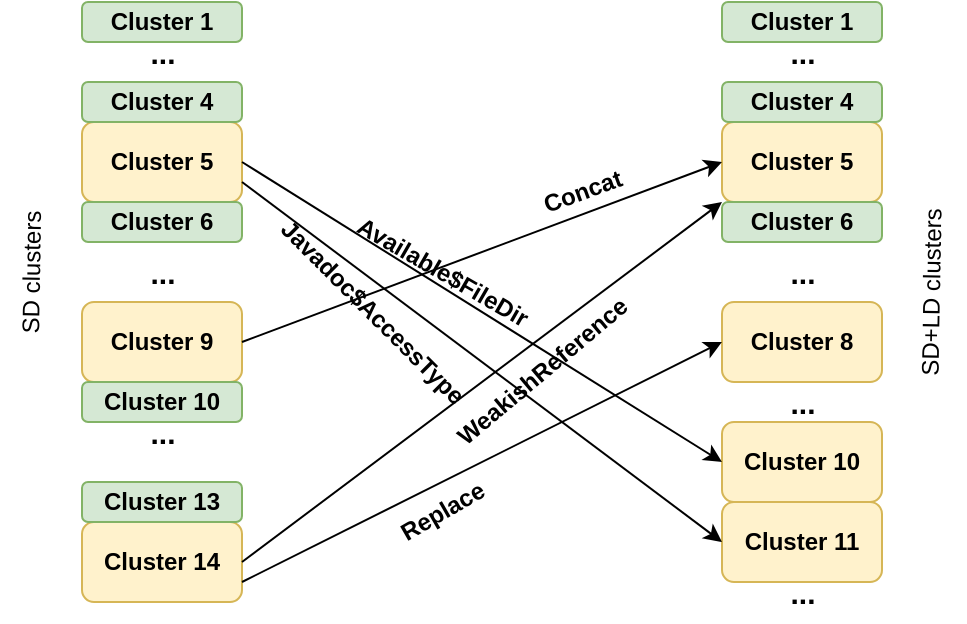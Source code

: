 <mxfile version="23.1.8" type="device">
  <diagram name="Page-1" id="MYz7RTz76ZWnWLzcMZw5">
    <mxGraphModel dx="794" dy="420" grid="1" gridSize="10" guides="1" tooltips="1" connect="1" arrows="1" fold="1" page="1" pageScale="1" pageWidth="850" pageHeight="1100" math="0" shadow="0">
      <root>
        <mxCell id="0" />
        <mxCell id="1" parent="0" />
        <mxCell id="o6kM4bKryoIuUvgwhk_V-7" value="&lt;b&gt;Cluster 5&lt;/b&gt;" style="rounded=1;whiteSpace=wrap;html=1;fillColor=#fff2cc;strokeColor=#d6b656;" vertex="1" parent="1">
          <mxGeometry x="480" y="100" width="80" height="40" as="geometry" />
        </mxCell>
        <mxCell id="o6kM4bKryoIuUvgwhk_V-8" value="&lt;b&gt;Cluster 10&lt;/b&gt;" style="rounded=1;whiteSpace=wrap;html=1;fillColor=#fff2cc;strokeColor=#d6b656;" vertex="1" parent="1">
          <mxGeometry x="480" y="250" width="80" height="40" as="geometry" />
        </mxCell>
        <mxCell id="o6kM4bKryoIuUvgwhk_V-9" value="&lt;b&gt;Cluster 1&lt;/b&gt;" style="rounded=1;whiteSpace=wrap;html=1;fillColor=#d5e8d4;strokeColor=#82b366;" vertex="1" parent="1">
          <mxGeometry x="160" y="40" width="80" height="20" as="geometry" />
        </mxCell>
        <mxCell id="o6kM4bKryoIuUvgwhk_V-11" value="&lt;b&gt;Cluster 5&lt;/b&gt;" style="rounded=1;whiteSpace=wrap;html=1;fillColor=#fff2cc;strokeColor=#d6b656;" vertex="1" parent="1">
          <mxGeometry x="160" y="100" width="80" height="40" as="geometry" />
        </mxCell>
        <mxCell id="o6kM4bKryoIuUvgwhk_V-12" value="&lt;b&gt;Cluster 9&lt;/b&gt;" style="rounded=1;whiteSpace=wrap;html=1;fillColor=#fff2cc;strokeColor=#d6b656;" vertex="1" parent="1">
          <mxGeometry x="160" y="190" width="80" height="40" as="geometry" />
        </mxCell>
        <mxCell id="o6kM4bKryoIuUvgwhk_V-18" value="&lt;b&gt;Cluster 11&lt;/b&gt;" style="rounded=1;whiteSpace=wrap;html=1;fillColor=#fff2cc;strokeColor=#d6b656;" vertex="1" parent="1">
          <mxGeometry x="480" y="290" width="80" height="40" as="geometry" />
        </mxCell>
        <mxCell id="o6kM4bKryoIuUvgwhk_V-24" value="&lt;b&gt;Cluster 14&lt;/b&gt;" style="rounded=1;whiteSpace=wrap;html=1;fillColor=#fff2cc;strokeColor=#d6b656;" vertex="1" parent="1">
          <mxGeometry x="160" y="300" width="80" height="40" as="geometry" />
        </mxCell>
        <mxCell id="o6kM4bKryoIuUvgwhk_V-28" value="&lt;b&gt;Cluster 8&lt;/b&gt;" style="rounded=1;whiteSpace=wrap;html=1;fillColor=#fff2cc;strokeColor=#d6b656;" vertex="1" parent="1">
          <mxGeometry x="480" y="190" width="80" height="40" as="geometry" />
        </mxCell>
        <mxCell id="o6kM4bKryoIuUvgwhk_V-32" value="&lt;b&gt;Cluster 4&lt;/b&gt;" style="rounded=1;whiteSpace=wrap;html=1;fillColor=#d5e8d4;strokeColor=#82b366;" vertex="1" parent="1">
          <mxGeometry x="160" y="80" width="80" height="20" as="geometry" />
        </mxCell>
        <mxCell id="o6kM4bKryoIuUvgwhk_V-33" value="&lt;b&gt;Cluster 1&lt;/b&gt;" style="rounded=1;whiteSpace=wrap;html=1;fillColor=#d5e8d4;strokeColor=#82b366;" vertex="1" parent="1">
          <mxGeometry x="480" y="40" width="80" height="20" as="geometry" />
        </mxCell>
        <mxCell id="o6kM4bKryoIuUvgwhk_V-35" value="&lt;b&gt;Cluster 4&lt;/b&gt;" style="rounded=1;whiteSpace=wrap;html=1;fillColor=#d5e8d4;strokeColor=#82b366;" vertex="1" parent="1">
          <mxGeometry x="480" y="80" width="80" height="20" as="geometry" />
        </mxCell>
        <mxCell id="o6kM4bKryoIuUvgwhk_V-37" value="" style="endArrow=classic;html=1;rounded=0;exitX=1;exitY=0.5;exitDx=0;exitDy=0;entryX=0;entryY=0.5;entryDx=0;entryDy=0;" edge="1" parent="1" source="o6kM4bKryoIuUvgwhk_V-11" target="o6kM4bKryoIuUvgwhk_V-8">
          <mxGeometry width="50" height="50" relative="1" as="geometry">
            <mxPoint x="380" y="150" as="sourcePoint" />
            <mxPoint x="430" y="100" as="targetPoint" />
          </mxGeometry>
        </mxCell>
        <mxCell id="o6kM4bKryoIuUvgwhk_V-38" value="&lt;b&gt;Available\$FileDir&lt;/b&gt;" style="text;html=1;align=center;verticalAlign=middle;resizable=0;points=[];autosize=1;strokeColor=none;fillColor=none;rotation=30;" vertex="1" parent="1">
          <mxGeometry x="280" y="160" width="120" height="30" as="geometry" />
        </mxCell>
        <mxCell id="o6kM4bKryoIuUvgwhk_V-40" value="" style="endArrow=classic;html=1;rounded=0;exitX=1;exitY=0.5;exitDx=0;exitDy=0;entryX=0;entryY=0.5;entryDx=0;entryDy=0;" edge="1" parent="1" source="o6kM4bKryoIuUvgwhk_V-12" target="o6kM4bKryoIuUvgwhk_V-7">
          <mxGeometry width="50" height="50" relative="1" as="geometry">
            <mxPoint x="380" y="150" as="sourcePoint" />
            <mxPoint x="430" y="100" as="targetPoint" />
          </mxGeometry>
        </mxCell>
        <mxCell id="o6kM4bKryoIuUvgwhk_V-41" value="&lt;b&gt;Concat&lt;/b&gt;" style="text;html=1;align=center;verticalAlign=middle;resizable=0;points=[];autosize=1;strokeColor=none;fillColor=none;rotation=-20;" vertex="1" parent="1">
          <mxGeometry x="380" y="120" width="60" height="30" as="geometry" />
        </mxCell>
        <mxCell id="o6kM4bKryoIuUvgwhk_V-42" value="" style="endArrow=classic;html=1;rounded=0;exitX=1;exitY=0.75;exitDx=0;exitDy=0;entryX=0;entryY=0.5;entryDx=0;entryDy=0;" edge="1" parent="1" source="o6kM4bKryoIuUvgwhk_V-11" target="o6kM4bKryoIuUvgwhk_V-18">
          <mxGeometry width="50" height="50" relative="1" as="geometry">
            <mxPoint x="380" y="150" as="sourcePoint" />
            <mxPoint x="430" y="100" as="targetPoint" />
          </mxGeometry>
        </mxCell>
        <mxCell id="o6kM4bKryoIuUvgwhk_V-43" value="&lt;b&gt;Javadoc\$AccessType&lt;/b&gt;" style="text;html=1;align=center;verticalAlign=middle;resizable=0;points=[];autosize=1;strokeColor=none;fillColor=none;rotation=45;" vertex="1" parent="1">
          <mxGeometry x="230" y="180" width="150" height="30" as="geometry" />
        </mxCell>
        <mxCell id="o6kM4bKryoIuUvgwhk_V-44" value="" style="endArrow=classic;html=1;rounded=0;exitX=1;exitY=0.5;exitDx=0;exitDy=0;entryX=0;entryY=1;entryDx=0;entryDy=0;" edge="1" parent="1" source="o6kM4bKryoIuUvgwhk_V-24" target="o6kM4bKryoIuUvgwhk_V-7">
          <mxGeometry width="50" height="50" relative="1" as="geometry">
            <mxPoint x="250" y="220" as="sourcePoint" />
            <mxPoint x="490" y="130" as="targetPoint" />
          </mxGeometry>
        </mxCell>
        <mxCell id="o6kM4bKryoIuUvgwhk_V-45" value="&lt;b&gt;WeakishReference&lt;/b&gt;" style="text;html=1;align=center;verticalAlign=middle;resizable=0;points=[];autosize=1;strokeColor=none;fillColor=none;rotation=-40;" vertex="1" parent="1">
          <mxGeometry x="325" y="210" width="130" height="30" as="geometry" />
        </mxCell>
        <mxCell id="o6kM4bKryoIuUvgwhk_V-46" value="" style="endArrow=classic;html=1;rounded=0;exitX=1;exitY=0.75;exitDx=0;exitDy=0;entryX=0;entryY=0.5;entryDx=0;entryDy=0;" edge="1" parent="1" source="o6kM4bKryoIuUvgwhk_V-24" target="o6kM4bKryoIuUvgwhk_V-28">
          <mxGeometry width="50" height="50" relative="1" as="geometry">
            <mxPoint x="380" y="150" as="sourcePoint" />
            <mxPoint x="430" y="100" as="targetPoint" />
            <Array as="points" />
          </mxGeometry>
        </mxCell>
        <mxCell id="o6kM4bKryoIuUvgwhk_V-47" value="&lt;b&gt;Replace&lt;/b&gt;" style="text;html=1;align=center;verticalAlign=middle;resizable=0;points=[];autosize=1;strokeColor=none;fillColor=none;rotation=-30;" vertex="1" parent="1">
          <mxGeometry x="305" y="280" width="70" height="30" as="geometry" />
        </mxCell>
        <mxCell id="o6kM4bKryoIuUvgwhk_V-50" value="&lt;b&gt;&lt;font style=&quot;font-size: 15px;&quot;&gt;...&lt;/font&gt;&lt;/b&gt;" style="text;html=1;align=center;verticalAlign=middle;resizable=0;points=[];autosize=1;strokeColor=none;fillColor=none;" vertex="1" parent="1">
          <mxGeometry x="180" y="50" width="40" height="30" as="geometry" />
        </mxCell>
        <mxCell id="o6kM4bKryoIuUvgwhk_V-51" value="&lt;b&gt;&lt;font style=&quot;font-size: 15px;&quot;&gt;...&lt;/font&gt;&lt;/b&gt;" style="text;html=1;align=center;verticalAlign=middle;resizable=0;points=[];autosize=1;strokeColor=none;fillColor=none;" vertex="1" parent="1">
          <mxGeometry x="500" y="50" width="40" height="30" as="geometry" />
        </mxCell>
        <mxCell id="o6kM4bKryoIuUvgwhk_V-52" value="&lt;b&gt;Cluster 6&lt;/b&gt;" style="rounded=1;whiteSpace=wrap;html=1;fillColor=#d5e8d4;strokeColor=#82b366;" vertex="1" parent="1">
          <mxGeometry x="160" y="140" width="80" height="20" as="geometry" />
        </mxCell>
        <mxCell id="o6kM4bKryoIuUvgwhk_V-53" value="&lt;b&gt;Cluster 6&lt;/b&gt;" style="rounded=1;whiteSpace=wrap;html=1;fillColor=#d5e8d4;strokeColor=#82b366;" vertex="1" parent="1">
          <mxGeometry x="480" y="140" width="80" height="20" as="geometry" />
        </mxCell>
        <mxCell id="o6kM4bKryoIuUvgwhk_V-54" value="&lt;b&gt;&lt;font style=&quot;font-size: 15px;&quot;&gt;...&lt;/font&gt;&lt;/b&gt;" style="text;html=1;align=center;verticalAlign=middle;resizable=0;points=[];autosize=1;strokeColor=none;fillColor=none;" vertex="1" parent="1">
          <mxGeometry x="180" y="160" width="40" height="30" as="geometry" />
        </mxCell>
        <mxCell id="o6kM4bKryoIuUvgwhk_V-55" value="&lt;b&gt;&lt;font style=&quot;font-size: 15px;&quot;&gt;...&lt;/font&gt;&lt;/b&gt;" style="text;html=1;align=center;verticalAlign=middle;resizable=0;points=[];autosize=1;strokeColor=none;fillColor=none;" vertex="1" parent="1">
          <mxGeometry x="500" y="160" width="40" height="30" as="geometry" />
        </mxCell>
        <mxCell id="o6kM4bKryoIuUvgwhk_V-56" value="&lt;b&gt;Cluster 10&lt;/b&gt;" style="rounded=1;whiteSpace=wrap;html=1;fillColor=#d5e8d4;strokeColor=#82b366;" vertex="1" parent="1">
          <mxGeometry x="160" y="230" width="80" height="20" as="geometry" />
        </mxCell>
        <mxCell id="o6kM4bKryoIuUvgwhk_V-57" value="&lt;b&gt;&lt;font style=&quot;font-size: 15px;&quot;&gt;...&lt;/font&gt;&lt;/b&gt;" style="text;html=1;align=center;verticalAlign=middle;resizable=0;points=[];autosize=1;strokeColor=none;fillColor=none;" vertex="1" parent="1">
          <mxGeometry x="180" y="240" width="40" height="30" as="geometry" />
        </mxCell>
        <mxCell id="o6kM4bKryoIuUvgwhk_V-60" value="&lt;b&gt;Cluster 13&lt;/b&gt;" style="rounded=1;whiteSpace=wrap;html=1;fillColor=#d5e8d4;strokeColor=#82b366;" vertex="1" parent="1">
          <mxGeometry x="160" y="280" width="80" height="20" as="geometry" />
        </mxCell>
        <mxCell id="o6kM4bKryoIuUvgwhk_V-63" value="&lt;b&gt;&lt;font style=&quot;font-size: 15px;&quot;&gt;...&lt;/font&gt;&lt;/b&gt;" style="text;html=1;align=center;verticalAlign=middle;resizable=0;points=[];autosize=1;strokeColor=none;fillColor=none;" vertex="1" parent="1">
          <mxGeometry x="500" y="225" width="40" height="30" as="geometry" />
        </mxCell>
        <mxCell id="o6kM4bKryoIuUvgwhk_V-64" value="&lt;b&gt;&lt;font style=&quot;font-size: 15px;&quot;&gt;...&lt;/font&gt;&lt;/b&gt;" style="text;html=1;align=center;verticalAlign=middle;resizable=0;points=[];autosize=1;strokeColor=none;fillColor=none;" vertex="1" parent="1">
          <mxGeometry x="500" y="320" width="40" height="30" as="geometry" />
        </mxCell>
        <mxCell id="o6kM4bKryoIuUvgwhk_V-65" value="SD clusters" style="text;html=1;align=center;verticalAlign=middle;whiteSpace=wrap;rounded=0;rotation=-89;" vertex="1" parent="1">
          <mxGeometry x="90" y="160" width="90" height="30" as="geometry" />
        </mxCell>
        <mxCell id="o6kM4bKryoIuUvgwhk_V-66" value="SD+LD clusters" style="text;html=1;align=center;verticalAlign=middle;whiteSpace=wrap;rounded=0;rotation=-89;" vertex="1" parent="1">
          <mxGeometry x="540" y="170" width="90" height="30" as="geometry" />
        </mxCell>
      </root>
    </mxGraphModel>
  </diagram>
</mxfile>

